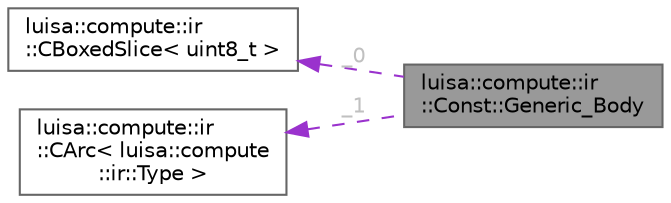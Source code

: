 digraph "luisa::compute::ir::Const::Generic_Body"
{
 // LATEX_PDF_SIZE
  bgcolor="transparent";
  edge [fontname=Helvetica,fontsize=10,labelfontname=Helvetica,labelfontsize=10];
  node [fontname=Helvetica,fontsize=10,shape=box,height=0.2,width=0.4];
  rankdir="LR";
  Node1 [id="Node000001",label="luisa::compute::ir\l::Const::Generic_Body",height=0.2,width=0.4,color="gray40", fillcolor="grey60", style="filled", fontcolor="black",tooltip=" "];
  Node2 -> Node1 [id="edge3_Node000001_Node000002",dir="back",color="darkorchid3",style="dashed",tooltip=" ",label=" _0",fontcolor="grey" ];
  Node2 [id="Node000002",label="luisa::compute::ir\l::CBoxedSlice\< uint8_t \>",height=0.2,width=0.4,color="gray40", fillcolor="white", style="filled",URL="$structluisa_1_1compute_1_1ir_1_1_c_boxed_slice.html",tooltip=" "];
  Node3 -> Node1 [id="edge4_Node000001_Node000003",dir="back",color="darkorchid3",style="dashed",tooltip=" ",label=" _1",fontcolor="grey" ];
  Node3 [id="Node000003",label="luisa::compute::ir\l::CArc\< luisa::compute\l::ir::Type \>",height=0.2,width=0.4,color="gray40", fillcolor="white", style="filled",URL="$structluisa_1_1compute_1_1ir_1_1_c_arc.html",tooltip=" "];
}
